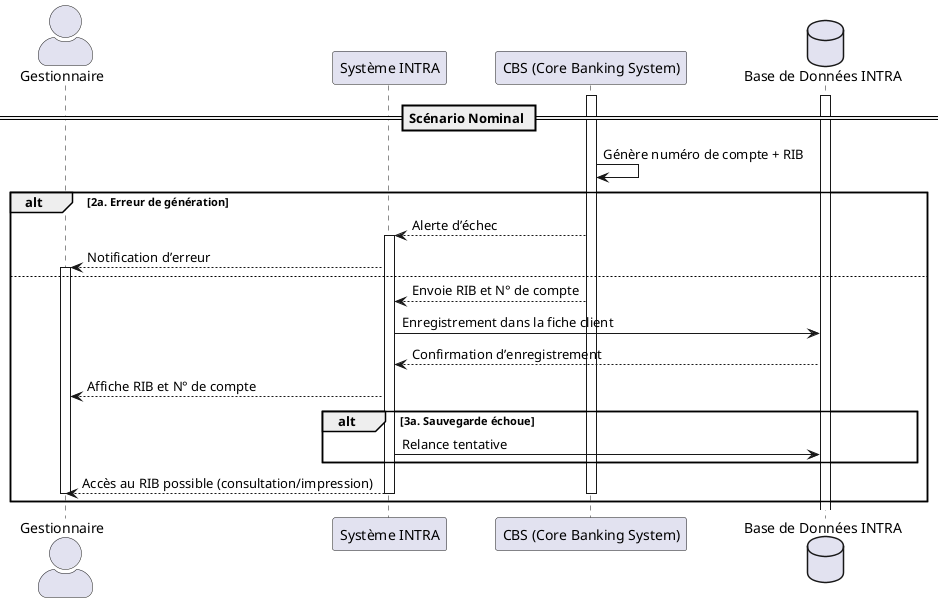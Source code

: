 @startuml UC019
skinparam actorStyle awesome

actor "Gestionnaire" as Gestionnaire
participant "Système INTRA" as INTRA
participant "CBS (Core Banking System)" as CBS
database "Base de Données INTRA" as BDD

== Scénario Nominal ==
activate CBS
activate BDD
CBS -> CBS : Génère numéro de compte + RIB
alt 2a. Erreur de génération
    CBS --> INTRA : Alerte d’échec
        activate INTRA
    INTRA --> Gestionnaire : Notification d’erreur
    activate Gestionnaire
else
    CBS --> INTRA : Envoie RIB et N° de compte
    INTRA -> BDD : Enregistrement dans la fiche client
    BDD --> INTRA : Confirmation d’enregistrement
    INTRA --> Gestionnaire : Affiche RIB et N° de compte
    
    alt 3a. Sauvegarde échoue
        INTRA -> BDD : Relance tentative
        
    end

    INTRA --> Gestionnaire : Accès au RIB possible (consultation/impression)
    deactivate Gestionnaire
    deactivate INTRA
    deactivate CBS
end

@enduml

